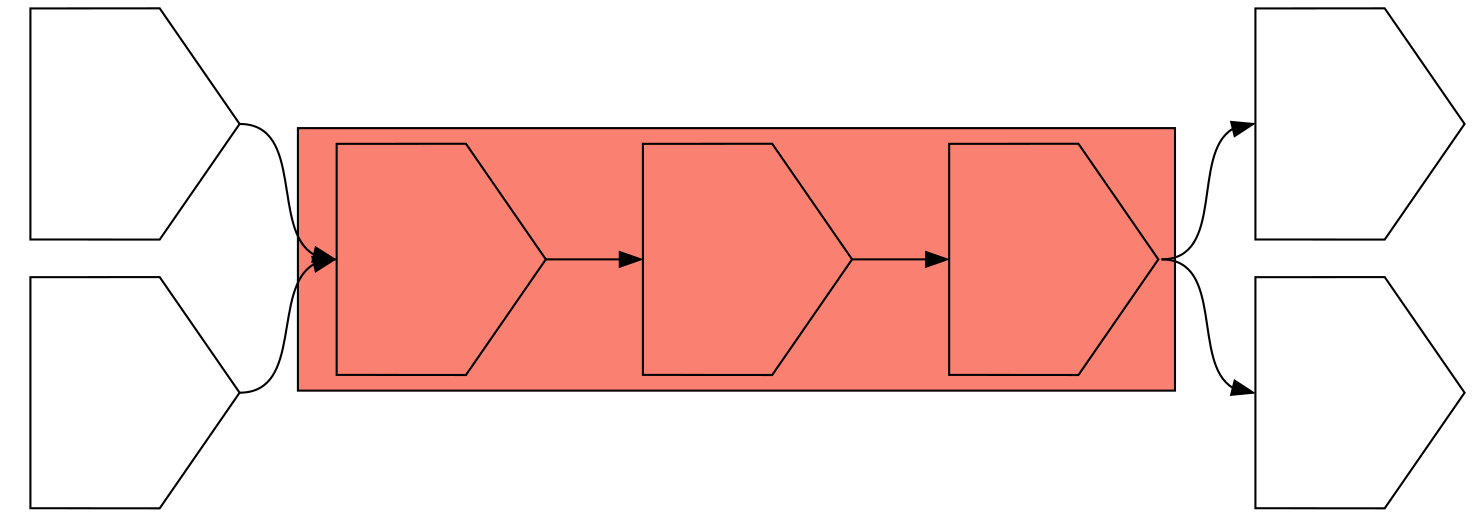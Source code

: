 digraph asm {
	rotate=90;
	edge [headport=n,tailport=s];
subgraph cluster_C17_18_19 {
	17 [label="",height=1.53571,width=1.53571,shape=invhouse];
	18 [label="",height=1.53571,width=1.53571,shape=invhouse];
	19 [label="",height=1.53571,width=1.53571,shape=invhouse];
	style=filled;
	fillcolor=salmon;
}
	20 [label="",height=1.53571,width=1.53571,shape=invhouse];
	21 [label="",height=1.53571,width=1.53571,shape=invhouse];
	15 [label="",height=1.53571,width=1.53571,shape=invhouse];
	16 [label="",height=1.53571,width=1.53571,shape=invhouse];
	17 -> 18
	18 -> 19
	19 -> 20
	19 -> 21
	15 -> 17
	16 -> 17
}